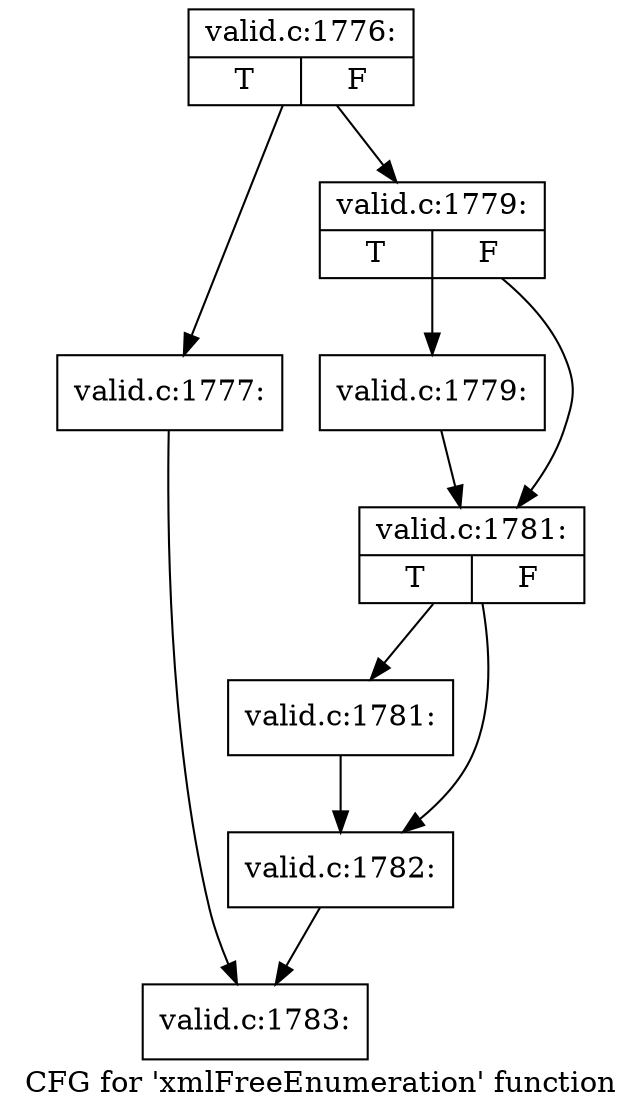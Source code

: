 digraph "CFG for 'xmlFreeEnumeration' function" {
	label="CFG for 'xmlFreeEnumeration' function";

	Node0x4f6a7b0 [shape=record,label="{valid.c:1776:|{<s0>T|<s1>F}}"];
	Node0x4f6a7b0 -> Node0x4f6bcf0;
	Node0x4f6a7b0 -> Node0x4f6bd40;
	Node0x4f6bcf0 [shape=record,label="{valid.c:1777:}"];
	Node0x4f6bcf0 -> Node0x4f6be90;
	Node0x4f6bd40 [shape=record,label="{valid.c:1779:|{<s0>T|<s1>F}}"];
	Node0x4f6bd40 -> Node0x4f6a5c0;
	Node0x4f6bd40 -> Node0x4f6a610;
	Node0x4f6a5c0 [shape=record,label="{valid.c:1779:}"];
	Node0x4f6a5c0 -> Node0x4f6a610;
	Node0x4f6a610 [shape=record,label="{valid.c:1781:|{<s0>T|<s1>F}}"];
	Node0x4f6a610 -> Node0x4f6cde0;
	Node0x4f6a610 -> Node0x4f6ce30;
	Node0x4f6cde0 [shape=record,label="{valid.c:1781:}"];
	Node0x4f6cde0 -> Node0x4f6ce30;
	Node0x4f6ce30 [shape=record,label="{valid.c:1782:}"];
	Node0x4f6ce30 -> Node0x4f6be90;
	Node0x4f6be90 [shape=record,label="{valid.c:1783:}"];
}
